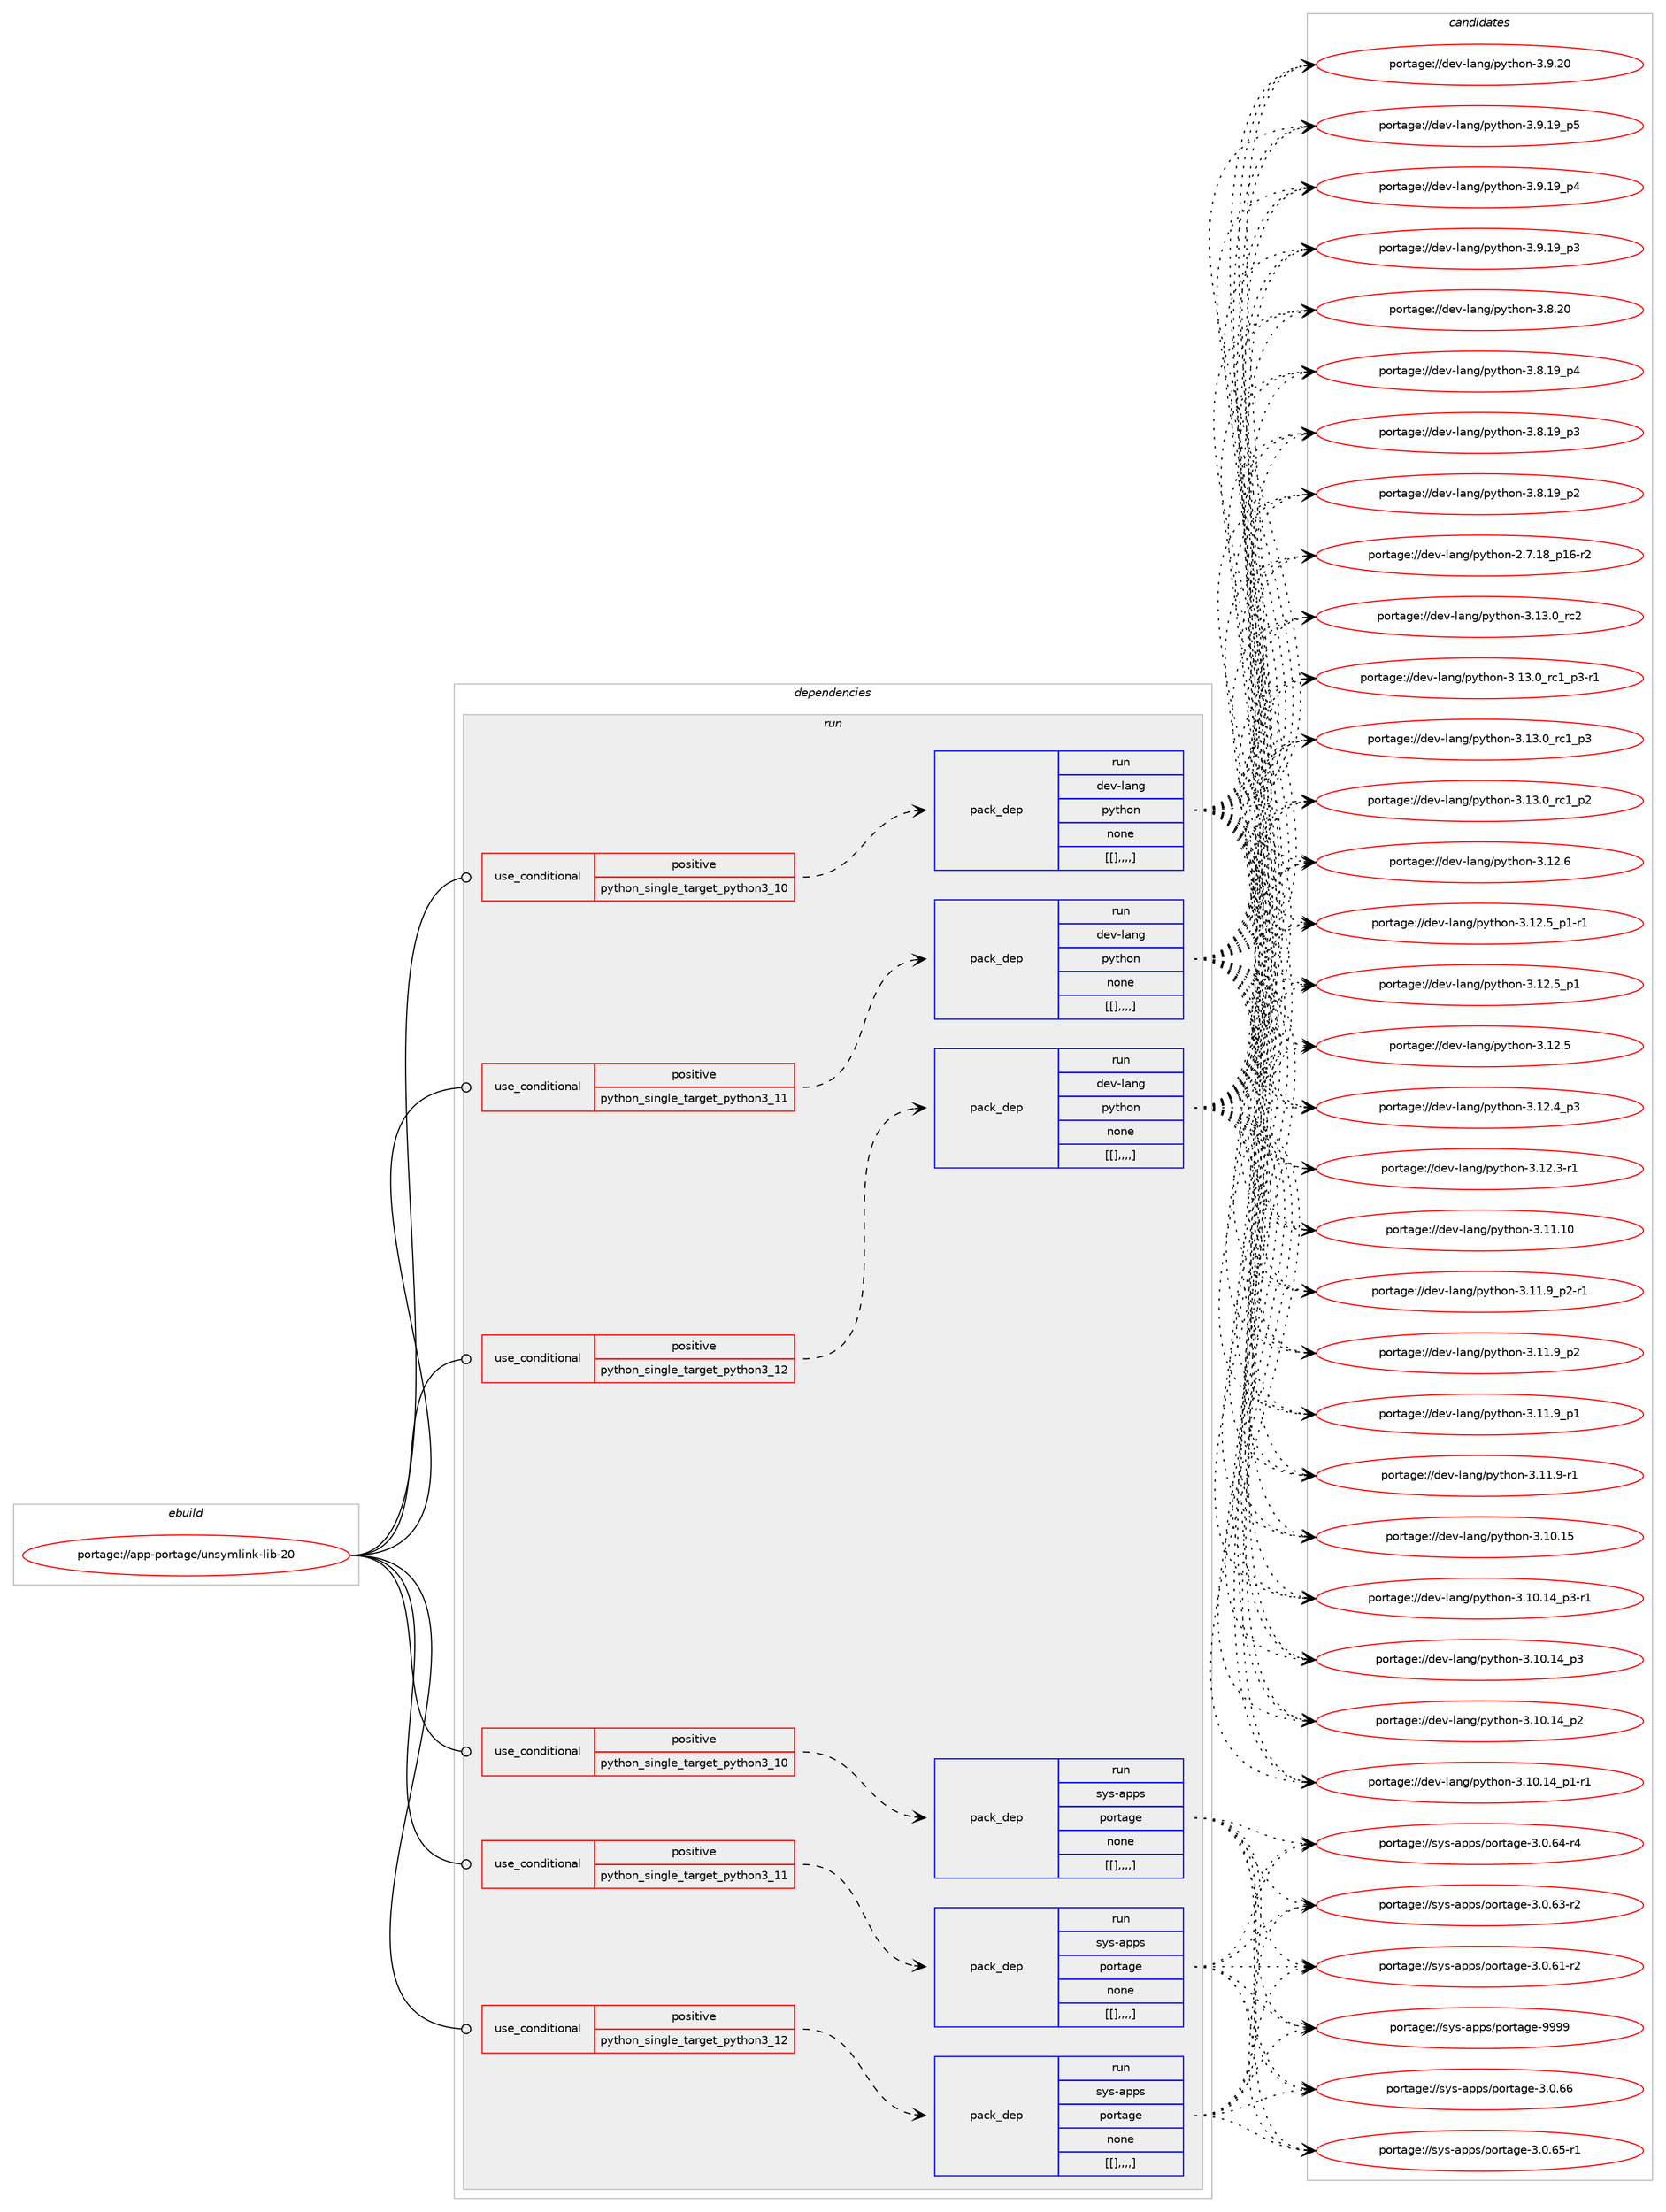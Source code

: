 digraph prolog {

# *************
# Graph options
# *************

newrank=true;
concentrate=true;
compound=true;
graph [rankdir=LR,fontname=Helvetica,fontsize=10,ranksep=1.5];#, ranksep=2.5, nodesep=0.2];
edge  [arrowhead=vee];
node  [fontname=Helvetica,fontsize=10];

# **********
# The ebuild
# **********

subgraph cluster_leftcol {
color=gray;
label=<<i>ebuild</i>>;
id [label="portage://app-portage/unsymlink-lib-20", color=red, width=4, href="../app-portage/unsymlink-lib-20.svg"];
}

# ****************
# The dependencies
# ****************

subgraph cluster_midcol {
color=gray;
label=<<i>dependencies</i>>;
subgraph cluster_compile {
fillcolor="#eeeeee";
style=filled;
label=<<i>compile</i>>;
}
subgraph cluster_compileandrun {
fillcolor="#eeeeee";
style=filled;
label=<<i>compile and run</i>>;
}
subgraph cluster_run {
fillcolor="#eeeeee";
style=filled;
label=<<i>run</i>>;
subgraph cond14445 {
dependency52042 [label=<<TABLE BORDER="0" CELLBORDER="1" CELLSPACING="0" CELLPADDING="4"><TR><TD ROWSPAN="3" CELLPADDING="10">use_conditional</TD></TR><TR><TD>positive</TD></TR><TR><TD>python_single_target_python3_10</TD></TR></TABLE>>, shape=none, color=red];
subgraph pack37119 {
dependency52043 [label=<<TABLE BORDER="0" CELLBORDER="1" CELLSPACING="0" CELLPADDING="4" WIDTH="220"><TR><TD ROWSPAN="6" CELLPADDING="30">pack_dep</TD></TR><TR><TD WIDTH="110">run</TD></TR><TR><TD>dev-lang</TD></TR><TR><TD>python</TD></TR><TR><TD>none</TD></TR><TR><TD>[[],,,,]</TD></TR></TABLE>>, shape=none, color=blue];
}
dependency52042:e -> dependency52043:w [weight=20,style="dashed",arrowhead="vee"];
}
id:e -> dependency52042:w [weight=20,style="solid",arrowhead="odot"];
subgraph cond14446 {
dependency52044 [label=<<TABLE BORDER="0" CELLBORDER="1" CELLSPACING="0" CELLPADDING="4"><TR><TD ROWSPAN="3" CELLPADDING="10">use_conditional</TD></TR><TR><TD>positive</TD></TR><TR><TD>python_single_target_python3_10</TD></TR></TABLE>>, shape=none, color=red];
subgraph pack37120 {
dependency52045 [label=<<TABLE BORDER="0" CELLBORDER="1" CELLSPACING="0" CELLPADDING="4" WIDTH="220"><TR><TD ROWSPAN="6" CELLPADDING="30">pack_dep</TD></TR><TR><TD WIDTH="110">run</TD></TR><TR><TD>sys-apps</TD></TR><TR><TD>portage</TD></TR><TR><TD>none</TD></TR><TR><TD>[[],,,,]</TD></TR></TABLE>>, shape=none, color=blue];
}
dependency52044:e -> dependency52045:w [weight=20,style="dashed",arrowhead="vee"];
}
id:e -> dependency52044:w [weight=20,style="solid",arrowhead="odot"];
subgraph cond14447 {
dependency52046 [label=<<TABLE BORDER="0" CELLBORDER="1" CELLSPACING="0" CELLPADDING="4"><TR><TD ROWSPAN="3" CELLPADDING="10">use_conditional</TD></TR><TR><TD>positive</TD></TR><TR><TD>python_single_target_python3_11</TD></TR></TABLE>>, shape=none, color=red];
subgraph pack37121 {
dependency52047 [label=<<TABLE BORDER="0" CELLBORDER="1" CELLSPACING="0" CELLPADDING="4" WIDTH="220"><TR><TD ROWSPAN="6" CELLPADDING="30">pack_dep</TD></TR><TR><TD WIDTH="110">run</TD></TR><TR><TD>dev-lang</TD></TR><TR><TD>python</TD></TR><TR><TD>none</TD></TR><TR><TD>[[],,,,]</TD></TR></TABLE>>, shape=none, color=blue];
}
dependency52046:e -> dependency52047:w [weight=20,style="dashed",arrowhead="vee"];
}
id:e -> dependency52046:w [weight=20,style="solid",arrowhead="odot"];
subgraph cond14448 {
dependency52048 [label=<<TABLE BORDER="0" CELLBORDER="1" CELLSPACING="0" CELLPADDING="4"><TR><TD ROWSPAN="3" CELLPADDING="10">use_conditional</TD></TR><TR><TD>positive</TD></TR><TR><TD>python_single_target_python3_11</TD></TR></TABLE>>, shape=none, color=red];
subgraph pack37122 {
dependency52049 [label=<<TABLE BORDER="0" CELLBORDER="1" CELLSPACING="0" CELLPADDING="4" WIDTH="220"><TR><TD ROWSPAN="6" CELLPADDING="30">pack_dep</TD></TR><TR><TD WIDTH="110">run</TD></TR><TR><TD>sys-apps</TD></TR><TR><TD>portage</TD></TR><TR><TD>none</TD></TR><TR><TD>[[],,,,]</TD></TR></TABLE>>, shape=none, color=blue];
}
dependency52048:e -> dependency52049:w [weight=20,style="dashed",arrowhead="vee"];
}
id:e -> dependency52048:w [weight=20,style="solid",arrowhead="odot"];
subgraph cond14449 {
dependency52050 [label=<<TABLE BORDER="0" CELLBORDER="1" CELLSPACING="0" CELLPADDING="4"><TR><TD ROWSPAN="3" CELLPADDING="10">use_conditional</TD></TR><TR><TD>positive</TD></TR><TR><TD>python_single_target_python3_12</TD></TR></TABLE>>, shape=none, color=red];
subgraph pack37123 {
dependency52051 [label=<<TABLE BORDER="0" CELLBORDER="1" CELLSPACING="0" CELLPADDING="4" WIDTH="220"><TR><TD ROWSPAN="6" CELLPADDING="30">pack_dep</TD></TR><TR><TD WIDTH="110">run</TD></TR><TR><TD>dev-lang</TD></TR><TR><TD>python</TD></TR><TR><TD>none</TD></TR><TR><TD>[[],,,,]</TD></TR></TABLE>>, shape=none, color=blue];
}
dependency52050:e -> dependency52051:w [weight=20,style="dashed",arrowhead="vee"];
}
id:e -> dependency52050:w [weight=20,style="solid",arrowhead="odot"];
subgraph cond14450 {
dependency52052 [label=<<TABLE BORDER="0" CELLBORDER="1" CELLSPACING="0" CELLPADDING="4"><TR><TD ROWSPAN="3" CELLPADDING="10">use_conditional</TD></TR><TR><TD>positive</TD></TR><TR><TD>python_single_target_python3_12</TD></TR></TABLE>>, shape=none, color=red];
subgraph pack37124 {
dependency52053 [label=<<TABLE BORDER="0" CELLBORDER="1" CELLSPACING="0" CELLPADDING="4" WIDTH="220"><TR><TD ROWSPAN="6" CELLPADDING="30">pack_dep</TD></TR><TR><TD WIDTH="110">run</TD></TR><TR><TD>sys-apps</TD></TR><TR><TD>portage</TD></TR><TR><TD>none</TD></TR><TR><TD>[[],,,,]</TD></TR></TABLE>>, shape=none, color=blue];
}
dependency52052:e -> dependency52053:w [weight=20,style="dashed",arrowhead="vee"];
}
id:e -> dependency52052:w [weight=20,style="solid",arrowhead="odot"];
}
}

# **************
# The candidates
# **************

subgraph cluster_choices {
rank=same;
color=gray;
label=<<i>candidates</i>>;

subgraph choice37119 {
color=black;
nodesep=1;
choice10010111845108971101034711212111610411111045514649514648951149950 [label="portage://dev-lang/python-3.13.0_rc2", color=red, width=4,href="../dev-lang/python-3.13.0_rc2.svg"];
choice1001011184510897110103471121211161041111104551464951464895114994995112514511449 [label="portage://dev-lang/python-3.13.0_rc1_p3-r1", color=red, width=4,href="../dev-lang/python-3.13.0_rc1_p3-r1.svg"];
choice100101118451089711010347112121116104111110455146495146489511499499511251 [label="portage://dev-lang/python-3.13.0_rc1_p3", color=red, width=4,href="../dev-lang/python-3.13.0_rc1_p3.svg"];
choice100101118451089711010347112121116104111110455146495146489511499499511250 [label="portage://dev-lang/python-3.13.0_rc1_p2", color=red, width=4,href="../dev-lang/python-3.13.0_rc1_p2.svg"];
choice10010111845108971101034711212111610411111045514649504654 [label="portage://dev-lang/python-3.12.6", color=red, width=4,href="../dev-lang/python-3.12.6.svg"];
choice1001011184510897110103471121211161041111104551464950465395112494511449 [label="portage://dev-lang/python-3.12.5_p1-r1", color=red, width=4,href="../dev-lang/python-3.12.5_p1-r1.svg"];
choice100101118451089711010347112121116104111110455146495046539511249 [label="portage://dev-lang/python-3.12.5_p1", color=red, width=4,href="../dev-lang/python-3.12.5_p1.svg"];
choice10010111845108971101034711212111610411111045514649504653 [label="portage://dev-lang/python-3.12.5", color=red, width=4,href="../dev-lang/python-3.12.5.svg"];
choice100101118451089711010347112121116104111110455146495046529511251 [label="portage://dev-lang/python-3.12.4_p3", color=red, width=4,href="../dev-lang/python-3.12.4_p3.svg"];
choice100101118451089711010347112121116104111110455146495046514511449 [label="portage://dev-lang/python-3.12.3-r1", color=red, width=4,href="../dev-lang/python-3.12.3-r1.svg"];
choice1001011184510897110103471121211161041111104551464949464948 [label="portage://dev-lang/python-3.11.10", color=red, width=4,href="../dev-lang/python-3.11.10.svg"];
choice1001011184510897110103471121211161041111104551464949465795112504511449 [label="portage://dev-lang/python-3.11.9_p2-r1", color=red, width=4,href="../dev-lang/python-3.11.9_p2-r1.svg"];
choice100101118451089711010347112121116104111110455146494946579511250 [label="portage://dev-lang/python-3.11.9_p2", color=red, width=4,href="../dev-lang/python-3.11.9_p2.svg"];
choice100101118451089711010347112121116104111110455146494946579511249 [label="portage://dev-lang/python-3.11.9_p1", color=red, width=4,href="../dev-lang/python-3.11.9_p1.svg"];
choice100101118451089711010347112121116104111110455146494946574511449 [label="portage://dev-lang/python-3.11.9-r1", color=red, width=4,href="../dev-lang/python-3.11.9-r1.svg"];
choice1001011184510897110103471121211161041111104551464948464953 [label="portage://dev-lang/python-3.10.15", color=red, width=4,href="../dev-lang/python-3.10.15.svg"];
choice100101118451089711010347112121116104111110455146494846495295112514511449 [label="portage://dev-lang/python-3.10.14_p3-r1", color=red, width=4,href="../dev-lang/python-3.10.14_p3-r1.svg"];
choice10010111845108971101034711212111610411111045514649484649529511251 [label="portage://dev-lang/python-3.10.14_p3", color=red, width=4,href="../dev-lang/python-3.10.14_p3.svg"];
choice10010111845108971101034711212111610411111045514649484649529511250 [label="portage://dev-lang/python-3.10.14_p2", color=red, width=4,href="../dev-lang/python-3.10.14_p2.svg"];
choice100101118451089711010347112121116104111110455146494846495295112494511449 [label="portage://dev-lang/python-3.10.14_p1-r1", color=red, width=4,href="../dev-lang/python-3.10.14_p1-r1.svg"];
choice10010111845108971101034711212111610411111045514657465048 [label="portage://dev-lang/python-3.9.20", color=red, width=4,href="../dev-lang/python-3.9.20.svg"];
choice100101118451089711010347112121116104111110455146574649579511253 [label="portage://dev-lang/python-3.9.19_p5", color=red, width=4,href="../dev-lang/python-3.9.19_p5.svg"];
choice100101118451089711010347112121116104111110455146574649579511252 [label="portage://dev-lang/python-3.9.19_p4", color=red, width=4,href="../dev-lang/python-3.9.19_p4.svg"];
choice100101118451089711010347112121116104111110455146574649579511251 [label="portage://dev-lang/python-3.9.19_p3", color=red, width=4,href="../dev-lang/python-3.9.19_p3.svg"];
choice10010111845108971101034711212111610411111045514656465048 [label="portage://dev-lang/python-3.8.20", color=red, width=4,href="../dev-lang/python-3.8.20.svg"];
choice100101118451089711010347112121116104111110455146564649579511252 [label="portage://dev-lang/python-3.8.19_p4", color=red, width=4,href="../dev-lang/python-3.8.19_p4.svg"];
choice100101118451089711010347112121116104111110455146564649579511251 [label="portage://dev-lang/python-3.8.19_p3", color=red, width=4,href="../dev-lang/python-3.8.19_p3.svg"];
choice100101118451089711010347112121116104111110455146564649579511250 [label="portage://dev-lang/python-3.8.19_p2", color=red, width=4,href="../dev-lang/python-3.8.19_p2.svg"];
choice100101118451089711010347112121116104111110455046554649569511249544511450 [label="portage://dev-lang/python-2.7.18_p16-r2", color=red, width=4,href="../dev-lang/python-2.7.18_p16-r2.svg"];
dependency52043:e -> choice10010111845108971101034711212111610411111045514649514648951149950:w [style=dotted,weight="100"];
dependency52043:e -> choice1001011184510897110103471121211161041111104551464951464895114994995112514511449:w [style=dotted,weight="100"];
dependency52043:e -> choice100101118451089711010347112121116104111110455146495146489511499499511251:w [style=dotted,weight="100"];
dependency52043:e -> choice100101118451089711010347112121116104111110455146495146489511499499511250:w [style=dotted,weight="100"];
dependency52043:e -> choice10010111845108971101034711212111610411111045514649504654:w [style=dotted,weight="100"];
dependency52043:e -> choice1001011184510897110103471121211161041111104551464950465395112494511449:w [style=dotted,weight="100"];
dependency52043:e -> choice100101118451089711010347112121116104111110455146495046539511249:w [style=dotted,weight="100"];
dependency52043:e -> choice10010111845108971101034711212111610411111045514649504653:w [style=dotted,weight="100"];
dependency52043:e -> choice100101118451089711010347112121116104111110455146495046529511251:w [style=dotted,weight="100"];
dependency52043:e -> choice100101118451089711010347112121116104111110455146495046514511449:w [style=dotted,weight="100"];
dependency52043:e -> choice1001011184510897110103471121211161041111104551464949464948:w [style=dotted,weight="100"];
dependency52043:e -> choice1001011184510897110103471121211161041111104551464949465795112504511449:w [style=dotted,weight="100"];
dependency52043:e -> choice100101118451089711010347112121116104111110455146494946579511250:w [style=dotted,weight="100"];
dependency52043:e -> choice100101118451089711010347112121116104111110455146494946579511249:w [style=dotted,weight="100"];
dependency52043:e -> choice100101118451089711010347112121116104111110455146494946574511449:w [style=dotted,weight="100"];
dependency52043:e -> choice1001011184510897110103471121211161041111104551464948464953:w [style=dotted,weight="100"];
dependency52043:e -> choice100101118451089711010347112121116104111110455146494846495295112514511449:w [style=dotted,weight="100"];
dependency52043:e -> choice10010111845108971101034711212111610411111045514649484649529511251:w [style=dotted,weight="100"];
dependency52043:e -> choice10010111845108971101034711212111610411111045514649484649529511250:w [style=dotted,weight="100"];
dependency52043:e -> choice100101118451089711010347112121116104111110455146494846495295112494511449:w [style=dotted,weight="100"];
dependency52043:e -> choice10010111845108971101034711212111610411111045514657465048:w [style=dotted,weight="100"];
dependency52043:e -> choice100101118451089711010347112121116104111110455146574649579511253:w [style=dotted,weight="100"];
dependency52043:e -> choice100101118451089711010347112121116104111110455146574649579511252:w [style=dotted,weight="100"];
dependency52043:e -> choice100101118451089711010347112121116104111110455146574649579511251:w [style=dotted,weight="100"];
dependency52043:e -> choice10010111845108971101034711212111610411111045514656465048:w [style=dotted,weight="100"];
dependency52043:e -> choice100101118451089711010347112121116104111110455146564649579511252:w [style=dotted,weight="100"];
dependency52043:e -> choice100101118451089711010347112121116104111110455146564649579511251:w [style=dotted,weight="100"];
dependency52043:e -> choice100101118451089711010347112121116104111110455146564649579511250:w [style=dotted,weight="100"];
dependency52043:e -> choice100101118451089711010347112121116104111110455046554649569511249544511450:w [style=dotted,weight="100"];
}
subgraph choice37120 {
color=black;
nodesep=1;
choice115121115459711211211547112111114116971031014557575757 [label="portage://sys-apps/portage-9999", color=red, width=4,href="../sys-apps/portage-9999.svg"];
choice1151211154597112112115471121111141169710310145514648465454 [label="portage://sys-apps/portage-3.0.66", color=red, width=4,href="../sys-apps/portage-3.0.66.svg"];
choice11512111545971121121154711211111411697103101455146484654534511449 [label="portage://sys-apps/portage-3.0.65-r1", color=red, width=4,href="../sys-apps/portage-3.0.65-r1.svg"];
choice11512111545971121121154711211111411697103101455146484654524511452 [label="portage://sys-apps/portage-3.0.64-r4", color=red, width=4,href="../sys-apps/portage-3.0.64-r4.svg"];
choice11512111545971121121154711211111411697103101455146484654514511450 [label="portage://sys-apps/portage-3.0.63-r2", color=red, width=4,href="../sys-apps/portage-3.0.63-r2.svg"];
choice11512111545971121121154711211111411697103101455146484654494511450 [label="portage://sys-apps/portage-3.0.61-r2", color=red, width=4,href="../sys-apps/portage-3.0.61-r2.svg"];
dependency52045:e -> choice115121115459711211211547112111114116971031014557575757:w [style=dotted,weight="100"];
dependency52045:e -> choice1151211154597112112115471121111141169710310145514648465454:w [style=dotted,weight="100"];
dependency52045:e -> choice11512111545971121121154711211111411697103101455146484654534511449:w [style=dotted,weight="100"];
dependency52045:e -> choice11512111545971121121154711211111411697103101455146484654524511452:w [style=dotted,weight="100"];
dependency52045:e -> choice11512111545971121121154711211111411697103101455146484654514511450:w [style=dotted,weight="100"];
dependency52045:e -> choice11512111545971121121154711211111411697103101455146484654494511450:w [style=dotted,weight="100"];
}
subgraph choice37121 {
color=black;
nodesep=1;
choice10010111845108971101034711212111610411111045514649514648951149950 [label="portage://dev-lang/python-3.13.0_rc2", color=red, width=4,href="../dev-lang/python-3.13.0_rc2.svg"];
choice1001011184510897110103471121211161041111104551464951464895114994995112514511449 [label="portage://dev-lang/python-3.13.0_rc1_p3-r1", color=red, width=4,href="../dev-lang/python-3.13.0_rc1_p3-r1.svg"];
choice100101118451089711010347112121116104111110455146495146489511499499511251 [label="portage://dev-lang/python-3.13.0_rc1_p3", color=red, width=4,href="../dev-lang/python-3.13.0_rc1_p3.svg"];
choice100101118451089711010347112121116104111110455146495146489511499499511250 [label="portage://dev-lang/python-3.13.0_rc1_p2", color=red, width=4,href="../dev-lang/python-3.13.0_rc1_p2.svg"];
choice10010111845108971101034711212111610411111045514649504654 [label="portage://dev-lang/python-3.12.6", color=red, width=4,href="../dev-lang/python-3.12.6.svg"];
choice1001011184510897110103471121211161041111104551464950465395112494511449 [label="portage://dev-lang/python-3.12.5_p1-r1", color=red, width=4,href="../dev-lang/python-3.12.5_p1-r1.svg"];
choice100101118451089711010347112121116104111110455146495046539511249 [label="portage://dev-lang/python-3.12.5_p1", color=red, width=4,href="../dev-lang/python-3.12.5_p1.svg"];
choice10010111845108971101034711212111610411111045514649504653 [label="portage://dev-lang/python-3.12.5", color=red, width=4,href="../dev-lang/python-3.12.5.svg"];
choice100101118451089711010347112121116104111110455146495046529511251 [label="portage://dev-lang/python-3.12.4_p3", color=red, width=4,href="../dev-lang/python-3.12.4_p3.svg"];
choice100101118451089711010347112121116104111110455146495046514511449 [label="portage://dev-lang/python-3.12.3-r1", color=red, width=4,href="../dev-lang/python-3.12.3-r1.svg"];
choice1001011184510897110103471121211161041111104551464949464948 [label="portage://dev-lang/python-3.11.10", color=red, width=4,href="../dev-lang/python-3.11.10.svg"];
choice1001011184510897110103471121211161041111104551464949465795112504511449 [label="portage://dev-lang/python-3.11.9_p2-r1", color=red, width=4,href="../dev-lang/python-3.11.9_p2-r1.svg"];
choice100101118451089711010347112121116104111110455146494946579511250 [label="portage://dev-lang/python-3.11.9_p2", color=red, width=4,href="../dev-lang/python-3.11.9_p2.svg"];
choice100101118451089711010347112121116104111110455146494946579511249 [label="portage://dev-lang/python-3.11.9_p1", color=red, width=4,href="../dev-lang/python-3.11.9_p1.svg"];
choice100101118451089711010347112121116104111110455146494946574511449 [label="portage://dev-lang/python-3.11.9-r1", color=red, width=4,href="../dev-lang/python-3.11.9-r1.svg"];
choice1001011184510897110103471121211161041111104551464948464953 [label="portage://dev-lang/python-3.10.15", color=red, width=4,href="../dev-lang/python-3.10.15.svg"];
choice100101118451089711010347112121116104111110455146494846495295112514511449 [label="portage://dev-lang/python-3.10.14_p3-r1", color=red, width=4,href="../dev-lang/python-3.10.14_p3-r1.svg"];
choice10010111845108971101034711212111610411111045514649484649529511251 [label="portage://dev-lang/python-3.10.14_p3", color=red, width=4,href="../dev-lang/python-3.10.14_p3.svg"];
choice10010111845108971101034711212111610411111045514649484649529511250 [label="portage://dev-lang/python-3.10.14_p2", color=red, width=4,href="../dev-lang/python-3.10.14_p2.svg"];
choice100101118451089711010347112121116104111110455146494846495295112494511449 [label="portage://dev-lang/python-3.10.14_p1-r1", color=red, width=4,href="../dev-lang/python-3.10.14_p1-r1.svg"];
choice10010111845108971101034711212111610411111045514657465048 [label="portage://dev-lang/python-3.9.20", color=red, width=4,href="../dev-lang/python-3.9.20.svg"];
choice100101118451089711010347112121116104111110455146574649579511253 [label="portage://dev-lang/python-3.9.19_p5", color=red, width=4,href="../dev-lang/python-3.9.19_p5.svg"];
choice100101118451089711010347112121116104111110455146574649579511252 [label="portage://dev-lang/python-3.9.19_p4", color=red, width=4,href="../dev-lang/python-3.9.19_p4.svg"];
choice100101118451089711010347112121116104111110455146574649579511251 [label="portage://dev-lang/python-3.9.19_p3", color=red, width=4,href="../dev-lang/python-3.9.19_p3.svg"];
choice10010111845108971101034711212111610411111045514656465048 [label="portage://dev-lang/python-3.8.20", color=red, width=4,href="../dev-lang/python-3.8.20.svg"];
choice100101118451089711010347112121116104111110455146564649579511252 [label="portage://dev-lang/python-3.8.19_p4", color=red, width=4,href="../dev-lang/python-3.8.19_p4.svg"];
choice100101118451089711010347112121116104111110455146564649579511251 [label="portage://dev-lang/python-3.8.19_p3", color=red, width=4,href="../dev-lang/python-3.8.19_p3.svg"];
choice100101118451089711010347112121116104111110455146564649579511250 [label="portage://dev-lang/python-3.8.19_p2", color=red, width=4,href="../dev-lang/python-3.8.19_p2.svg"];
choice100101118451089711010347112121116104111110455046554649569511249544511450 [label="portage://dev-lang/python-2.7.18_p16-r2", color=red, width=4,href="../dev-lang/python-2.7.18_p16-r2.svg"];
dependency52047:e -> choice10010111845108971101034711212111610411111045514649514648951149950:w [style=dotted,weight="100"];
dependency52047:e -> choice1001011184510897110103471121211161041111104551464951464895114994995112514511449:w [style=dotted,weight="100"];
dependency52047:e -> choice100101118451089711010347112121116104111110455146495146489511499499511251:w [style=dotted,weight="100"];
dependency52047:e -> choice100101118451089711010347112121116104111110455146495146489511499499511250:w [style=dotted,weight="100"];
dependency52047:e -> choice10010111845108971101034711212111610411111045514649504654:w [style=dotted,weight="100"];
dependency52047:e -> choice1001011184510897110103471121211161041111104551464950465395112494511449:w [style=dotted,weight="100"];
dependency52047:e -> choice100101118451089711010347112121116104111110455146495046539511249:w [style=dotted,weight="100"];
dependency52047:e -> choice10010111845108971101034711212111610411111045514649504653:w [style=dotted,weight="100"];
dependency52047:e -> choice100101118451089711010347112121116104111110455146495046529511251:w [style=dotted,weight="100"];
dependency52047:e -> choice100101118451089711010347112121116104111110455146495046514511449:w [style=dotted,weight="100"];
dependency52047:e -> choice1001011184510897110103471121211161041111104551464949464948:w [style=dotted,weight="100"];
dependency52047:e -> choice1001011184510897110103471121211161041111104551464949465795112504511449:w [style=dotted,weight="100"];
dependency52047:e -> choice100101118451089711010347112121116104111110455146494946579511250:w [style=dotted,weight="100"];
dependency52047:e -> choice100101118451089711010347112121116104111110455146494946579511249:w [style=dotted,weight="100"];
dependency52047:e -> choice100101118451089711010347112121116104111110455146494946574511449:w [style=dotted,weight="100"];
dependency52047:e -> choice1001011184510897110103471121211161041111104551464948464953:w [style=dotted,weight="100"];
dependency52047:e -> choice100101118451089711010347112121116104111110455146494846495295112514511449:w [style=dotted,weight="100"];
dependency52047:e -> choice10010111845108971101034711212111610411111045514649484649529511251:w [style=dotted,weight="100"];
dependency52047:e -> choice10010111845108971101034711212111610411111045514649484649529511250:w [style=dotted,weight="100"];
dependency52047:e -> choice100101118451089711010347112121116104111110455146494846495295112494511449:w [style=dotted,weight="100"];
dependency52047:e -> choice10010111845108971101034711212111610411111045514657465048:w [style=dotted,weight="100"];
dependency52047:e -> choice100101118451089711010347112121116104111110455146574649579511253:w [style=dotted,weight="100"];
dependency52047:e -> choice100101118451089711010347112121116104111110455146574649579511252:w [style=dotted,weight="100"];
dependency52047:e -> choice100101118451089711010347112121116104111110455146574649579511251:w [style=dotted,weight="100"];
dependency52047:e -> choice10010111845108971101034711212111610411111045514656465048:w [style=dotted,weight="100"];
dependency52047:e -> choice100101118451089711010347112121116104111110455146564649579511252:w [style=dotted,weight="100"];
dependency52047:e -> choice100101118451089711010347112121116104111110455146564649579511251:w [style=dotted,weight="100"];
dependency52047:e -> choice100101118451089711010347112121116104111110455146564649579511250:w [style=dotted,weight="100"];
dependency52047:e -> choice100101118451089711010347112121116104111110455046554649569511249544511450:w [style=dotted,weight="100"];
}
subgraph choice37122 {
color=black;
nodesep=1;
choice115121115459711211211547112111114116971031014557575757 [label="portage://sys-apps/portage-9999", color=red, width=4,href="../sys-apps/portage-9999.svg"];
choice1151211154597112112115471121111141169710310145514648465454 [label="portage://sys-apps/portage-3.0.66", color=red, width=4,href="../sys-apps/portage-3.0.66.svg"];
choice11512111545971121121154711211111411697103101455146484654534511449 [label="portage://sys-apps/portage-3.0.65-r1", color=red, width=4,href="../sys-apps/portage-3.0.65-r1.svg"];
choice11512111545971121121154711211111411697103101455146484654524511452 [label="portage://sys-apps/portage-3.0.64-r4", color=red, width=4,href="../sys-apps/portage-3.0.64-r4.svg"];
choice11512111545971121121154711211111411697103101455146484654514511450 [label="portage://sys-apps/portage-3.0.63-r2", color=red, width=4,href="../sys-apps/portage-3.0.63-r2.svg"];
choice11512111545971121121154711211111411697103101455146484654494511450 [label="portage://sys-apps/portage-3.0.61-r2", color=red, width=4,href="../sys-apps/portage-3.0.61-r2.svg"];
dependency52049:e -> choice115121115459711211211547112111114116971031014557575757:w [style=dotted,weight="100"];
dependency52049:e -> choice1151211154597112112115471121111141169710310145514648465454:w [style=dotted,weight="100"];
dependency52049:e -> choice11512111545971121121154711211111411697103101455146484654534511449:w [style=dotted,weight="100"];
dependency52049:e -> choice11512111545971121121154711211111411697103101455146484654524511452:w [style=dotted,weight="100"];
dependency52049:e -> choice11512111545971121121154711211111411697103101455146484654514511450:w [style=dotted,weight="100"];
dependency52049:e -> choice11512111545971121121154711211111411697103101455146484654494511450:w [style=dotted,weight="100"];
}
subgraph choice37123 {
color=black;
nodesep=1;
choice10010111845108971101034711212111610411111045514649514648951149950 [label="portage://dev-lang/python-3.13.0_rc2", color=red, width=4,href="../dev-lang/python-3.13.0_rc2.svg"];
choice1001011184510897110103471121211161041111104551464951464895114994995112514511449 [label="portage://dev-lang/python-3.13.0_rc1_p3-r1", color=red, width=4,href="../dev-lang/python-3.13.0_rc1_p3-r1.svg"];
choice100101118451089711010347112121116104111110455146495146489511499499511251 [label="portage://dev-lang/python-3.13.0_rc1_p3", color=red, width=4,href="../dev-lang/python-3.13.0_rc1_p3.svg"];
choice100101118451089711010347112121116104111110455146495146489511499499511250 [label="portage://dev-lang/python-3.13.0_rc1_p2", color=red, width=4,href="../dev-lang/python-3.13.0_rc1_p2.svg"];
choice10010111845108971101034711212111610411111045514649504654 [label="portage://dev-lang/python-3.12.6", color=red, width=4,href="../dev-lang/python-3.12.6.svg"];
choice1001011184510897110103471121211161041111104551464950465395112494511449 [label="portage://dev-lang/python-3.12.5_p1-r1", color=red, width=4,href="../dev-lang/python-3.12.5_p1-r1.svg"];
choice100101118451089711010347112121116104111110455146495046539511249 [label="portage://dev-lang/python-3.12.5_p1", color=red, width=4,href="../dev-lang/python-3.12.5_p1.svg"];
choice10010111845108971101034711212111610411111045514649504653 [label="portage://dev-lang/python-3.12.5", color=red, width=4,href="../dev-lang/python-3.12.5.svg"];
choice100101118451089711010347112121116104111110455146495046529511251 [label="portage://dev-lang/python-3.12.4_p3", color=red, width=4,href="../dev-lang/python-3.12.4_p3.svg"];
choice100101118451089711010347112121116104111110455146495046514511449 [label="portage://dev-lang/python-3.12.3-r1", color=red, width=4,href="../dev-lang/python-3.12.3-r1.svg"];
choice1001011184510897110103471121211161041111104551464949464948 [label="portage://dev-lang/python-3.11.10", color=red, width=4,href="../dev-lang/python-3.11.10.svg"];
choice1001011184510897110103471121211161041111104551464949465795112504511449 [label="portage://dev-lang/python-3.11.9_p2-r1", color=red, width=4,href="../dev-lang/python-3.11.9_p2-r1.svg"];
choice100101118451089711010347112121116104111110455146494946579511250 [label="portage://dev-lang/python-3.11.9_p2", color=red, width=4,href="../dev-lang/python-3.11.9_p2.svg"];
choice100101118451089711010347112121116104111110455146494946579511249 [label="portage://dev-lang/python-3.11.9_p1", color=red, width=4,href="../dev-lang/python-3.11.9_p1.svg"];
choice100101118451089711010347112121116104111110455146494946574511449 [label="portage://dev-lang/python-3.11.9-r1", color=red, width=4,href="../dev-lang/python-3.11.9-r1.svg"];
choice1001011184510897110103471121211161041111104551464948464953 [label="portage://dev-lang/python-3.10.15", color=red, width=4,href="../dev-lang/python-3.10.15.svg"];
choice100101118451089711010347112121116104111110455146494846495295112514511449 [label="portage://dev-lang/python-3.10.14_p3-r1", color=red, width=4,href="../dev-lang/python-3.10.14_p3-r1.svg"];
choice10010111845108971101034711212111610411111045514649484649529511251 [label="portage://dev-lang/python-3.10.14_p3", color=red, width=4,href="../dev-lang/python-3.10.14_p3.svg"];
choice10010111845108971101034711212111610411111045514649484649529511250 [label="portage://dev-lang/python-3.10.14_p2", color=red, width=4,href="../dev-lang/python-3.10.14_p2.svg"];
choice100101118451089711010347112121116104111110455146494846495295112494511449 [label="portage://dev-lang/python-3.10.14_p1-r1", color=red, width=4,href="../dev-lang/python-3.10.14_p1-r1.svg"];
choice10010111845108971101034711212111610411111045514657465048 [label="portage://dev-lang/python-3.9.20", color=red, width=4,href="../dev-lang/python-3.9.20.svg"];
choice100101118451089711010347112121116104111110455146574649579511253 [label="portage://dev-lang/python-3.9.19_p5", color=red, width=4,href="../dev-lang/python-3.9.19_p5.svg"];
choice100101118451089711010347112121116104111110455146574649579511252 [label="portage://dev-lang/python-3.9.19_p4", color=red, width=4,href="../dev-lang/python-3.9.19_p4.svg"];
choice100101118451089711010347112121116104111110455146574649579511251 [label="portage://dev-lang/python-3.9.19_p3", color=red, width=4,href="../dev-lang/python-3.9.19_p3.svg"];
choice10010111845108971101034711212111610411111045514656465048 [label="portage://dev-lang/python-3.8.20", color=red, width=4,href="../dev-lang/python-3.8.20.svg"];
choice100101118451089711010347112121116104111110455146564649579511252 [label="portage://dev-lang/python-3.8.19_p4", color=red, width=4,href="../dev-lang/python-3.8.19_p4.svg"];
choice100101118451089711010347112121116104111110455146564649579511251 [label="portage://dev-lang/python-3.8.19_p3", color=red, width=4,href="../dev-lang/python-3.8.19_p3.svg"];
choice100101118451089711010347112121116104111110455146564649579511250 [label="portage://dev-lang/python-3.8.19_p2", color=red, width=4,href="../dev-lang/python-3.8.19_p2.svg"];
choice100101118451089711010347112121116104111110455046554649569511249544511450 [label="portage://dev-lang/python-2.7.18_p16-r2", color=red, width=4,href="../dev-lang/python-2.7.18_p16-r2.svg"];
dependency52051:e -> choice10010111845108971101034711212111610411111045514649514648951149950:w [style=dotted,weight="100"];
dependency52051:e -> choice1001011184510897110103471121211161041111104551464951464895114994995112514511449:w [style=dotted,weight="100"];
dependency52051:e -> choice100101118451089711010347112121116104111110455146495146489511499499511251:w [style=dotted,weight="100"];
dependency52051:e -> choice100101118451089711010347112121116104111110455146495146489511499499511250:w [style=dotted,weight="100"];
dependency52051:e -> choice10010111845108971101034711212111610411111045514649504654:w [style=dotted,weight="100"];
dependency52051:e -> choice1001011184510897110103471121211161041111104551464950465395112494511449:w [style=dotted,weight="100"];
dependency52051:e -> choice100101118451089711010347112121116104111110455146495046539511249:w [style=dotted,weight="100"];
dependency52051:e -> choice10010111845108971101034711212111610411111045514649504653:w [style=dotted,weight="100"];
dependency52051:e -> choice100101118451089711010347112121116104111110455146495046529511251:w [style=dotted,weight="100"];
dependency52051:e -> choice100101118451089711010347112121116104111110455146495046514511449:w [style=dotted,weight="100"];
dependency52051:e -> choice1001011184510897110103471121211161041111104551464949464948:w [style=dotted,weight="100"];
dependency52051:e -> choice1001011184510897110103471121211161041111104551464949465795112504511449:w [style=dotted,weight="100"];
dependency52051:e -> choice100101118451089711010347112121116104111110455146494946579511250:w [style=dotted,weight="100"];
dependency52051:e -> choice100101118451089711010347112121116104111110455146494946579511249:w [style=dotted,weight="100"];
dependency52051:e -> choice100101118451089711010347112121116104111110455146494946574511449:w [style=dotted,weight="100"];
dependency52051:e -> choice1001011184510897110103471121211161041111104551464948464953:w [style=dotted,weight="100"];
dependency52051:e -> choice100101118451089711010347112121116104111110455146494846495295112514511449:w [style=dotted,weight="100"];
dependency52051:e -> choice10010111845108971101034711212111610411111045514649484649529511251:w [style=dotted,weight="100"];
dependency52051:e -> choice10010111845108971101034711212111610411111045514649484649529511250:w [style=dotted,weight="100"];
dependency52051:e -> choice100101118451089711010347112121116104111110455146494846495295112494511449:w [style=dotted,weight="100"];
dependency52051:e -> choice10010111845108971101034711212111610411111045514657465048:w [style=dotted,weight="100"];
dependency52051:e -> choice100101118451089711010347112121116104111110455146574649579511253:w [style=dotted,weight="100"];
dependency52051:e -> choice100101118451089711010347112121116104111110455146574649579511252:w [style=dotted,weight="100"];
dependency52051:e -> choice100101118451089711010347112121116104111110455146574649579511251:w [style=dotted,weight="100"];
dependency52051:e -> choice10010111845108971101034711212111610411111045514656465048:w [style=dotted,weight="100"];
dependency52051:e -> choice100101118451089711010347112121116104111110455146564649579511252:w [style=dotted,weight="100"];
dependency52051:e -> choice100101118451089711010347112121116104111110455146564649579511251:w [style=dotted,weight="100"];
dependency52051:e -> choice100101118451089711010347112121116104111110455146564649579511250:w [style=dotted,weight="100"];
dependency52051:e -> choice100101118451089711010347112121116104111110455046554649569511249544511450:w [style=dotted,weight="100"];
}
subgraph choice37124 {
color=black;
nodesep=1;
choice115121115459711211211547112111114116971031014557575757 [label="portage://sys-apps/portage-9999", color=red, width=4,href="../sys-apps/portage-9999.svg"];
choice1151211154597112112115471121111141169710310145514648465454 [label="portage://sys-apps/portage-3.0.66", color=red, width=4,href="../sys-apps/portage-3.0.66.svg"];
choice11512111545971121121154711211111411697103101455146484654534511449 [label="portage://sys-apps/portage-3.0.65-r1", color=red, width=4,href="../sys-apps/portage-3.0.65-r1.svg"];
choice11512111545971121121154711211111411697103101455146484654524511452 [label="portage://sys-apps/portage-3.0.64-r4", color=red, width=4,href="../sys-apps/portage-3.0.64-r4.svg"];
choice11512111545971121121154711211111411697103101455146484654514511450 [label="portage://sys-apps/portage-3.0.63-r2", color=red, width=4,href="../sys-apps/portage-3.0.63-r2.svg"];
choice11512111545971121121154711211111411697103101455146484654494511450 [label="portage://sys-apps/portage-3.0.61-r2", color=red, width=4,href="../sys-apps/portage-3.0.61-r2.svg"];
dependency52053:e -> choice115121115459711211211547112111114116971031014557575757:w [style=dotted,weight="100"];
dependency52053:e -> choice1151211154597112112115471121111141169710310145514648465454:w [style=dotted,weight="100"];
dependency52053:e -> choice11512111545971121121154711211111411697103101455146484654534511449:w [style=dotted,weight="100"];
dependency52053:e -> choice11512111545971121121154711211111411697103101455146484654524511452:w [style=dotted,weight="100"];
dependency52053:e -> choice11512111545971121121154711211111411697103101455146484654514511450:w [style=dotted,weight="100"];
dependency52053:e -> choice11512111545971121121154711211111411697103101455146484654494511450:w [style=dotted,weight="100"];
}
}

}
